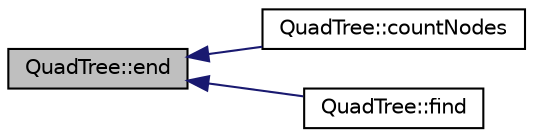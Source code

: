 digraph "QuadTree::end"
{
  edge [fontname="Helvetica",fontsize="10",labelfontname="Helvetica",labelfontsize="10"];
  node [fontname="Helvetica",fontsize="10",shape=record];
  rankdir="LR";
  Node1 [label="QuadTree::end",height=0.2,width=0.4,color="black", fillcolor="grey75", style="filled" fontcolor="black"];
  Node1 -> Node2 [dir="back",color="midnightblue",fontsize="10",style="solid"];
  Node2 [label="QuadTree::countNodes",height=0.2,width=0.4,color="black", fillcolor="white", style="filled",URL="$class_quad_tree.html#acf2697f69e5b6113d2deeb08f8022e40",tooltip="Fában lévő elemek megszámolása."];
  Node1 -> Node3 [dir="back",color="midnightblue",fontsize="10",style="solid"];
  Node3 [label="QuadTree::find",height=0.2,width=0.4,color="black", fillcolor="white", style="filled",URL="$class_quad_tree.html#a66d20874421d3736d491d2280ca0da65",tooltip="Adott adatot tároló pont megkeresése. Lehetőség van az adott pontban lévő adat megváltoztatására."];
}

